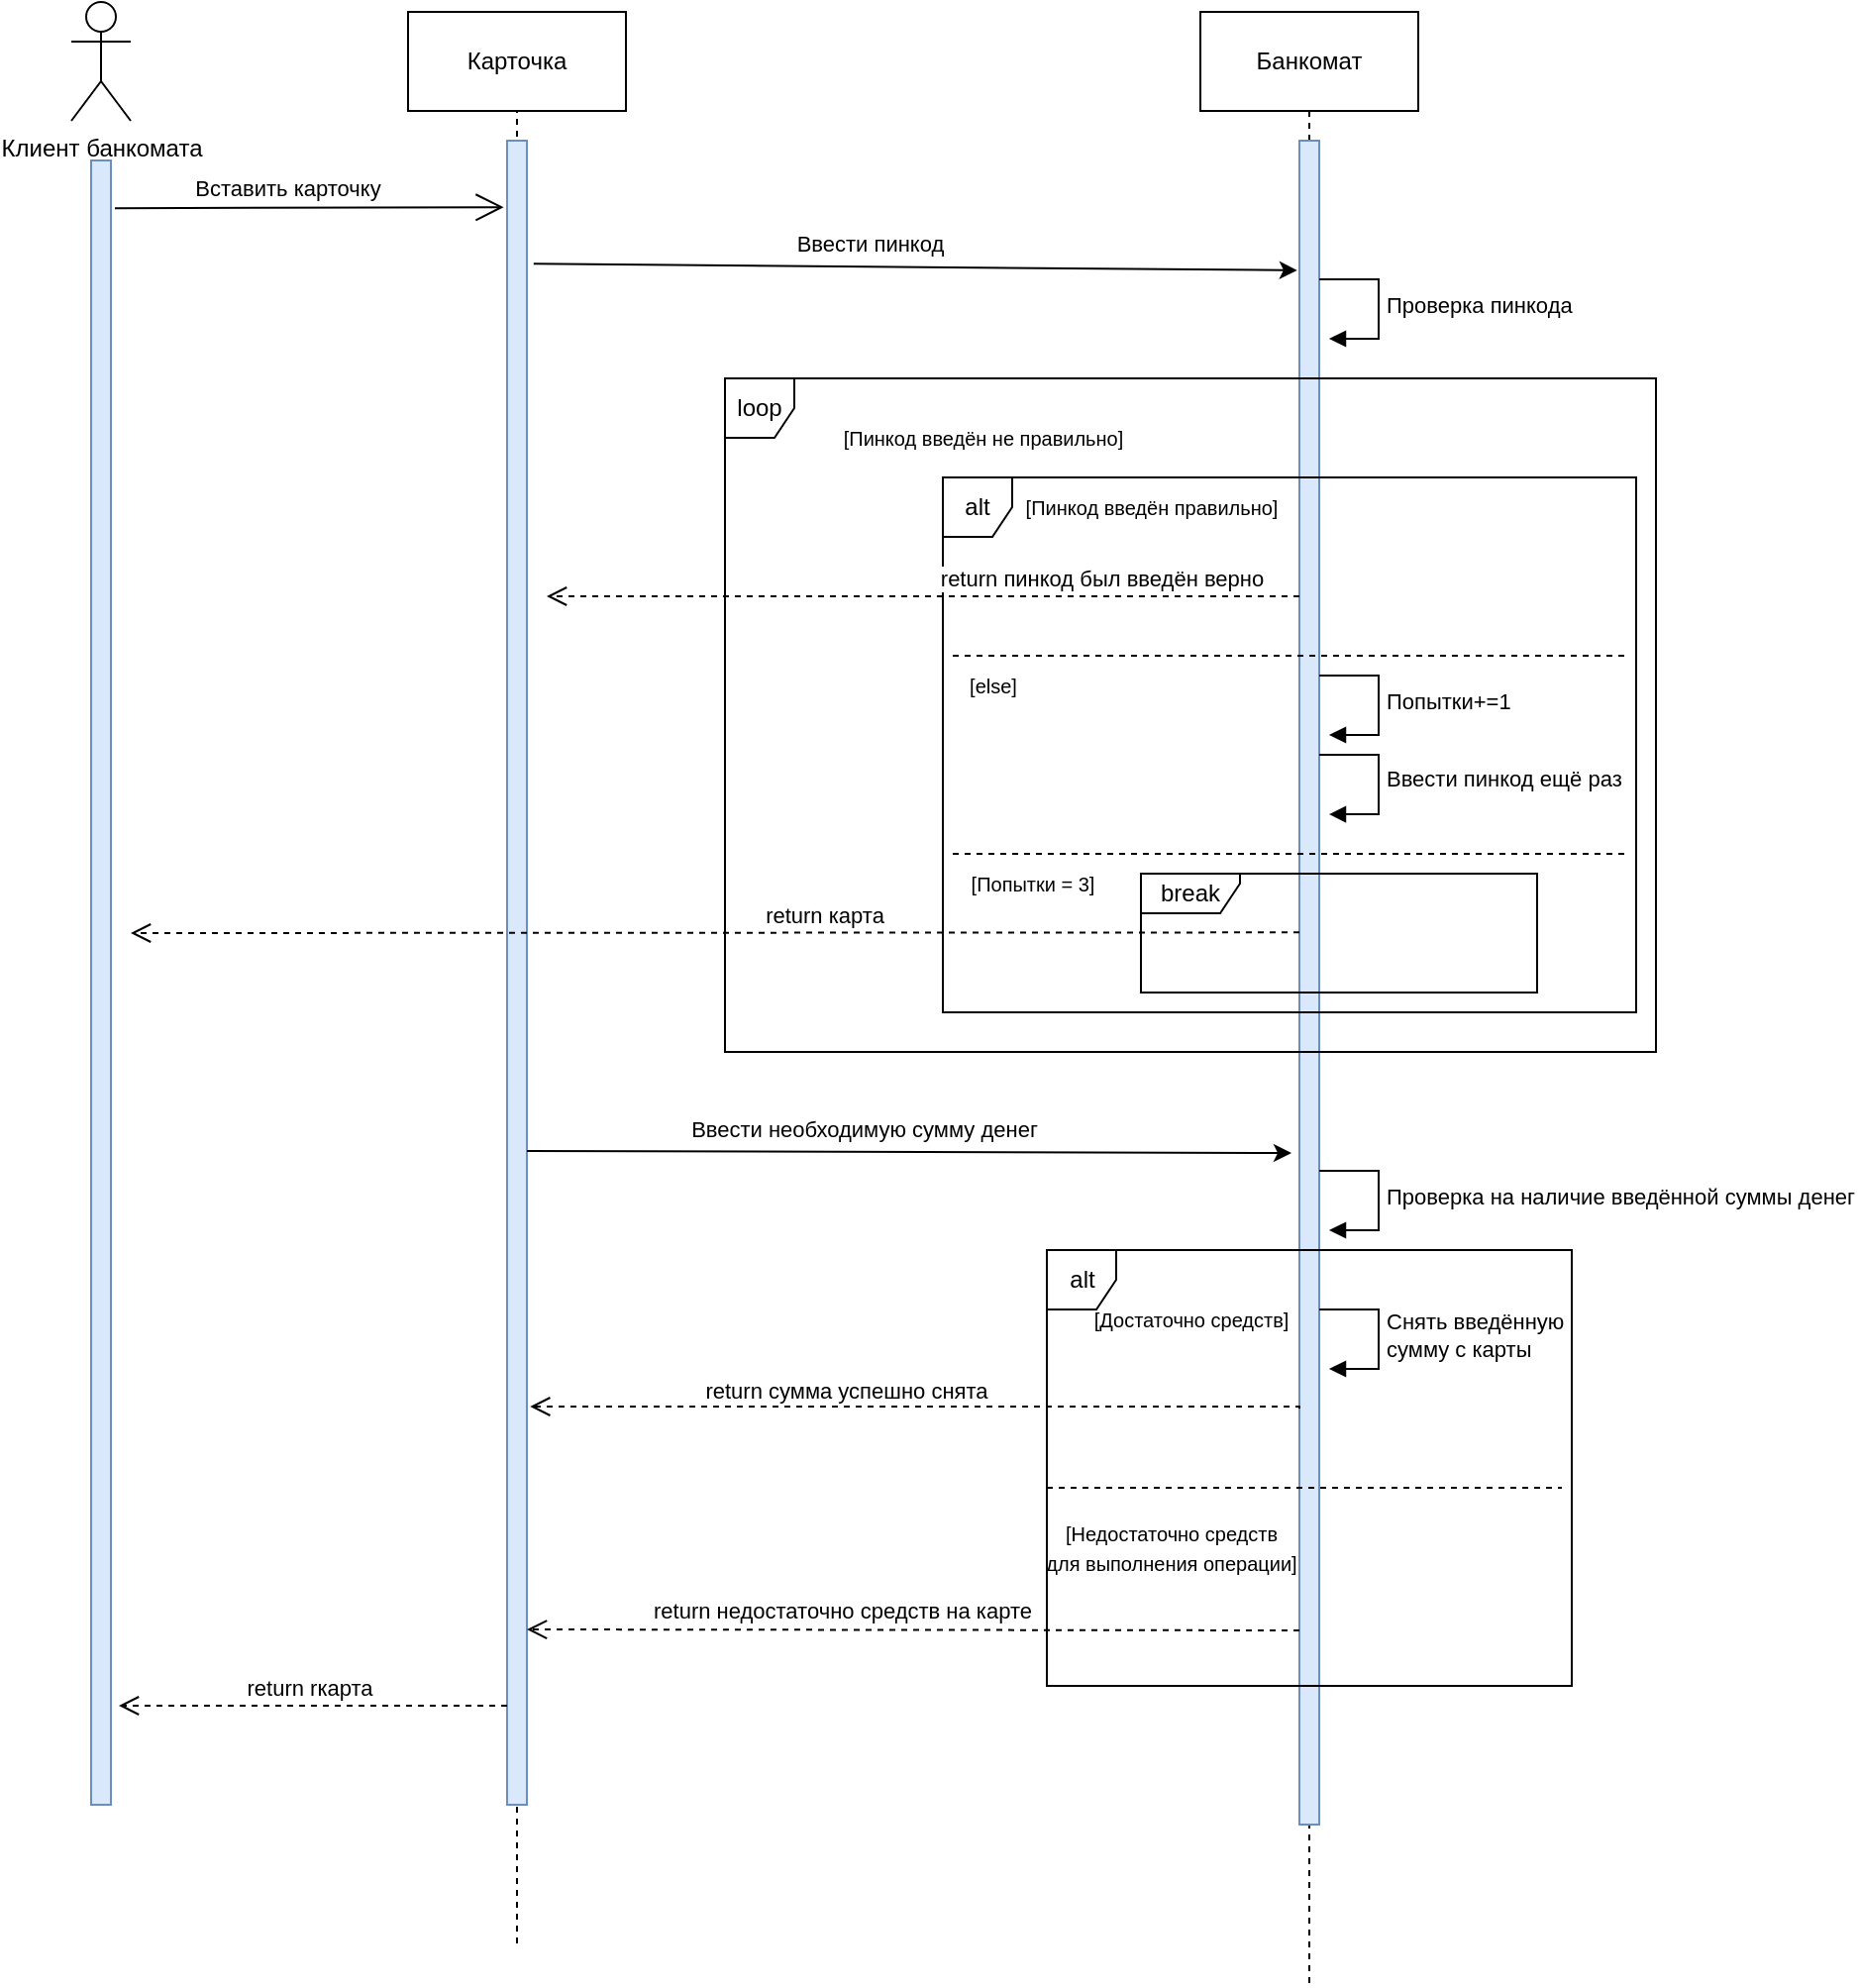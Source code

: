 <mxfile version="21.1.4" type="github">
  <diagram name="Страница 1" id="px-x9AvZWVq6tvr_l3GK">
    <mxGraphModel dx="2049" dy="1091" grid="1" gridSize="10" guides="1" tooltips="1" connect="1" arrows="1" fold="1" page="1" pageScale="1" pageWidth="827" pageHeight="1169" math="0" shadow="0">
      <root>
        <mxCell id="0" />
        <mxCell id="1" parent="0" />
        <mxCell id="yFKLc6s3ddHaABbsMkwG-50" value="" style="endArrow=none;dashed=1;html=1;rounded=0;entryX=0.5;entryY=1;entryDx=0;entryDy=0;" edge="1" parent="1" target="yFKLc6s3ddHaABbsMkwG-4">
          <mxGeometry width="50" height="50" relative="1" as="geometry">
            <mxPoint x="735" y="1100" as="sourcePoint" />
            <mxPoint x="800" y="180" as="targetPoint" />
          </mxGeometry>
        </mxCell>
        <mxCell id="yFKLc6s3ddHaABbsMkwG-9" value="" style="endArrow=none;dashed=1;html=1;rounded=0;entryX=0.5;entryY=1;entryDx=0;entryDy=0;" edge="1" parent="1" target="yFKLc6s3ddHaABbsMkwG-3">
          <mxGeometry width="50" height="50" relative="1" as="geometry">
            <mxPoint x="335" y="1080" as="sourcePoint" />
            <mxPoint x="334.93" y="157.5" as="targetPoint" />
          </mxGeometry>
        </mxCell>
        <mxCell id="yFKLc6s3ddHaABbsMkwG-1" value="Клиент банкомата&lt;br&gt;" style="shape=umlActor;verticalLabelPosition=bottom;verticalAlign=top;html=1;outlineConnect=0;" vertex="1" parent="1">
          <mxGeometry x="110" y="100" width="30" height="60" as="geometry" />
        </mxCell>
        <mxCell id="yFKLc6s3ddHaABbsMkwG-2" value="" style="rounded=0;whiteSpace=wrap;html=1;fillColor=#dae8fc;strokeColor=#6c8ebf;" vertex="1" parent="1">
          <mxGeometry x="120" y="180" width="10" height="830" as="geometry" />
        </mxCell>
        <mxCell id="yFKLc6s3ddHaABbsMkwG-3" value="Карточка" style="html=1;whiteSpace=wrap;" vertex="1" parent="1">
          <mxGeometry x="280" y="105" width="110" height="50" as="geometry" />
        </mxCell>
        <mxCell id="yFKLc6s3ddHaABbsMkwG-4" value="Банкомат" style="html=1;whiteSpace=wrap;" vertex="1" parent="1">
          <mxGeometry x="680" y="105" width="110" height="50" as="geometry" />
        </mxCell>
        <mxCell id="yFKLc6s3ddHaABbsMkwG-6" value="" style="rounded=0;whiteSpace=wrap;html=1;fillColor=#dae8fc;strokeColor=#6c8ebf;" vertex="1" parent="1">
          <mxGeometry x="730" y="170" width="10" height="850" as="geometry" />
        </mxCell>
        <mxCell id="yFKLc6s3ddHaABbsMkwG-13" value="" style="endArrow=open;endFill=1;endSize=12;html=1;rounded=0;exitX=1.2;exitY=0.029;exitDx=0;exitDy=0;exitPerimeter=0;entryX=-0.171;entryY=0.04;entryDx=0;entryDy=0;entryPerimeter=0;" edge="1" parent="1" source="yFKLc6s3ddHaABbsMkwG-2" target="yFKLc6s3ddHaABbsMkwG-51">
          <mxGeometry width="160" relative="1" as="geometry">
            <mxPoint x="140" y="200" as="sourcePoint" />
            <mxPoint x="330" y="200" as="targetPoint" />
          </mxGeometry>
        </mxCell>
        <mxCell id="yFKLc6s3ddHaABbsMkwG-17" value="Вставить карточку" style="edgeLabel;html=1;align=center;verticalAlign=middle;resizable=0;points=[];" vertex="1" connectable="0" parent="yFKLc6s3ddHaABbsMkwG-13">
          <mxGeometry x="-0.285" y="1" relative="1" as="geometry">
            <mxPoint x="17" y="-9" as="offset" />
          </mxGeometry>
        </mxCell>
        <mxCell id="yFKLc6s3ddHaABbsMkwG-19" value="Проверка пинкода" style="html=1;align=left;spacingLeft=2;endArrow=block;rounded=0;edgeStyle=orthogonalEdgeStyle;curved=0;rounded=0;" edge="1" parent="1">
          <mxGeometry relative="1" as="geometry">
            <mxPoint x="740" y="240" as="sourcePoint" />
            <Array as="points">
              <mxPoint x="770" y="270" />
            </Array>
            <mxPoint x="745" y="270" as="targetPoint" />
          </mxGeometry>
        </mxCell>
        <mxCell id="yFKLc6s3ddHaABbsMkwG-20" value="alt" style="shape=umlFrame;whiteSpace=wrap;html=1;pointerEvents=0;width=35;height=30;" vertex="1" parent="1">
          <mxGeometry x="550" y="340" width="350" height="270" as="geometry" />
        </mxCell>
        <mxCell id="yFKLc6s3ddHaABbsMkwG-21" value="&lt;font style=&quot;font-size: 10px;&quot;&gt;[Пинкод введён правильно]&lt;/font&gt;" style="text;html=1;align=center;verticalAlign=middle;resizable=0;points=[];autosize=1;strokeColor=none;fillColor=none;" vertex="1" parent="1">
          <mxGeometry x="580" y="340" width="150" height="30" as="geometry" />
        </mxCell>
        <mxCell id="yFKLc6s3ddHaABbsMkwG-22" value="&lt;font style=&quot;font-size: 10px;&quot;&gt;[else]&lt;/font&gt;" style="text;html=1;align=center;verticalAlign=middle;resizable=0;points=[];autosize=1;strokeColor=none;fillColor=none;" vertex="1" parent="1">
          <mxGeometry x="550" y="430" width="50" height="30" as="geometry" />
        </mxCell>
        <mxCell id="yFKLc6s3ddHaABbsMkwG-42" value="loop" style="shape=umlFrame;whiteSpace=wrap;html=1;pointerEvents=0;width=35;height=30;" vertex="1" parent="1">
          <mxGeometry x="440" y="290" width="470" height="340" as="geometry" />
        </mxCell>
        <mxCell id="yFKLc6s3ddHaABbsMkwG-45" value="&lt;font style=&quot;font-size: 10px;&quot;&gt;[Пинкод введён не правильно]&lt;/font&gt;" style="text;html=1;align=center;verticalAlign=middle;resizable=0;points=[];autosize=1;strokeColor=none;fillColor=none;" vertex="1" parent="1">
          <mxGeometry x="490" y="305" width="160" height="30" as="geometry" />
        </mxCell>
        <mxCell id="yFKLc6s3ddHaABbsMkwG-46" value="Ввести пинкод ещё раз" style="html=1;align=left;spacingLeft=2;endArrow=block;rounded=0;edgeStyle=orthogonalEdgeStyle;curved=0;rounded=0;" edge="1" parent="1">
          <mxGeometry relative="1" as="geometry">
            <mxPoint x="740" y="480.03" as="sourcePoint" />
            <Array as="points">
              <mxPoint x="770" y="510.03" />
            </Array>
            <mxPoint x="745" y="510.03" as="targetPoint" />
            <mxPoint as="offset" />
          </mxGeometry>
        </mxCell>
        <mxCell id="yFKLc6s3ddHaABbsMkwG-47" value="Попытки+=1" style="html=1;align=left;spacingLeft=2;endArrow=block;rounded=0;edgeStyle=orthogonalEdgeStyle;curved=0;rounded=0;" edge="1" parent="1">
          <mxGeometry relative="1" as="geometry">
            <mxPoint x="740" y="440.0" as="sourcePoint" />
            <Array as="points">
              <mxPoint x="770" y="470.0" />
            </Array>
            <mxPoint x="745" y="470.0" as="targetPoint" />
          </mxGeometry>
        </mxCell>
        <mxCell id="yFKLc6s3ddHaABbsMkwG-51" value="" style="rounded=0;whiteSpace=wrap;html=1;fillColor=#dae8fc;strokeColor=#6c8ebf;" vertex="1" parent="1">
          <mxGeometry x="330" y="170" width="10" height="840" as="geometry" />
        </mxCell>
        <mxCell id="yFKLc6s3ddHaABbsMkwG-55" value="" style="endArrow=classic;html=1;rounded=0;entryX=-0.107;entryY=0.077;entryDx=0;entryDy=0;entryPerimeter=0;exitX=1.341;exitY=0.074;exitDx=0;exitDy=0;exitPerimeter=0;" edge="1" parent="1" source="yFKLc6s3ddHaABbsMkwG-51" target="yFKLc6s3ddHaABbsMkwG-6">
          <mxGeometry width="50" height="50" relative="1" as="geometry">
            <mxPoint x="520" y="120" as="sourcePoint" />
            <mxPoint x="570" y="70" as="targetPoint" />
          </mxGeometry>
        </mxCell>
        <mxCell id="yFKLc6s3ddHaABbsMkwG-56" value="Ввести пинкод" style="edgeLabel;html=1;align=center;verticalAlign=middle;resizable=0;points=[];" vertex="1" connectable="0" parent="yFKLc6s3ddHaABbsMkwG-55">
          <mxGeometry x="-0.123" relative="1" as="geometry">
            <mxPoint y="-12" as="offset" />
          </mxGeometry>
        </mxCell>
        <mxCell id="yFKLc6s3ddHaABbsMkwG-57" value="return пинкод был введён верно" style="html=1;verticalAlign=bottom;endArrow=open;dashed=1;endSize=8;edgeStyle=elbowEdgeStyle;elbow=vertical;curved=0;rounded=0;" edge="1" parent="1">
          <mxGeometry x="-0.473" relative="1" as="geometry">
            <mxPoint x="730" y="400" as="sourcePoint" />
            <mxPoint x="350" y="400" as="targetPoint" />
            <mxPoint as="offset" />
          </mxGeometry>
        </mxCell>
        <mxCell id="yFKLc6s3ddHaABbsMkwG-60" value="" style="endArrow=none;dashed=1;html=1;rounded=0;" edge="1" parent="1">
          <mxGeometry width="50" height="50" relative="1" as="geometry">
            <mxPoint x="555" y="430" as="sourcePoint" />
            <mxPoint x="895" y="430" as="targetPoint" />
          </mxGeometry>
        </mxCell>
        <mxCell id="yFKLc6s3ddHaABbsMkwG-61" value="" style="endArrow=none;dashed=1;html=1;rounded=0;" edge="1" parent="1">
          <mxGeometry width="50" height="50" relative="1" as="geometry">
            <mxPoint x="555" y="530" as="sourcePoint" />
            <mxPoint x="895" y="530" as="targetPoint" />
          </mxGeometry>
        </mxCell>
        <mxCell id="yFKLc6s3ddHaABbsMkwG-62" value="&lt;span style=&quot;font-size: 10px;&quot;&gt;[Попытки = 3]&lt;/span&gt;" style="text;html=1;align=center;verticalAlign=middle;resizable=0;points=[];autosize=1;strokeColor=none;fillColor=none;" vertex="1" parent="1">
          <mxGeometry x="550" y="530" width="90" height="30" as="geometry" />
        </mxCell>
        <mxCell id="yFKLc6s3ddHaABbsMkwG-63" value="break" style="shape=umlFrame;whiteSpace=wrap;html=1;pointerEvents=0;width=50;height=20;" vertex="1" parent="1">
          <mxGeometry x="650" y="540" width="200" height="60" as="geometry" />
        </mxCell>
        <mxCell id="yFKLc6s3ddHaABbsMkwG-64" value="return карта" style="html=1;verticalAlign=bottom;endArrow=open;dashed=1;endSize=8;edgeStyle=elbowEdgeStyle;elbow=vertical;curved=0;rounded=0;" edge="1" parent="1">
          <mxGeometry x="-0.187" relative="1" as="geometry">
            <mxPoint x="730" y="569.66" as="sourcePoint" />
            <mxPoint x="140" y="570" as="targetPoint" />
            <mxPoint as="offset" />
          </mxGeometry>
        </mxCell>
        <mxCell id="yFKLc6s3ddHaABbsMkwG-65" value="" style="endArrow=classic;html=1;rounded=0;entryX=-0.107;entryY=0.077;entryDx=0;entryDy=0;entryPerimeter=0;exitX=1.341;exitY=0.074;exitDx=0;exitDy=0;exitPerimeter=0;" edge="1" parent="1">
          <mxGeometry width="50" height="50" relative="1" as="geometry">
            <mxPoint x="340" y="680" as="sourcePoint" />
            <mxPoint x="726" y="681" as="targetPoint" />
          </mxGeometry>
        </mxCell>
        <mxCell id="yFKLc6s3ddHaABbsMkwG-66" value="Ввести необходимую сумму денег" style="edgeLabel;html=1;align=center;verticalAlign=middle;resizable=0;points=[];" vertex="1" connectable="0" parent="yFKLc6s3ddHaABbsMkwG-65">
          <mxGeometry x="-0.123" relative="1" as="geometry">
            <mxPoint y="-12" as="offset" />
          </mxGeometry>
        </mxCell>
        <mxCell id="yFKLc6s3ddHaABbsMkwG-67" value="alt" style="shape=umlFrame;whiteSpace=wrap;html=1;pointerEvents=0;width=35;height=30;" vertex="1" parent="1">
          <mxGeometry x="602.5" y="730" width="265" height="220" as="geometry" />
        </mxCell>
        <mxCell id="yFKLc6s3ddHaABbsMkwG-68" value="" style="endArrow=none;dashed=1;html=1;rounded=0;" edge="1" parent="1">
          <mxGeometry width="50" height="50" relative="1" as="geometry">
            <mxPoint x="602.5" y="850" as="sourcePoint" />
            <mxPoint x="862.5" y="850" as="targetPoint" />
          </mxGeometry>
        </mxCell>
        <mxCell id="yFKLc6s3ddHaABbsMkwG-69" value="&lt;span style=&quot;font-size: 10px;&quot;&gt;[Достаточно средств]&lt;/span&gt;" style="text;html=1;align=center;verticalAlign=middle;resizable=0;points=[];autosize=1;strokeColor=none;fillColor=none;" vertex="1" parent="1">
          <mxGeometry x="615" y="750" width="120" height="30" as="geometry" />
        </mxCell>
        <mxCell id="yFKLc6s3ddHaABbsMkwG-70" value="&lt;span style=&quot;font-size: 10px;&quot;&gt;[Недостаточно средств&lt;br&gt;для выполнения операции]&lt;/span&gt;" style="text;html=1;align=center;verticalAlign=middle;resizable=0;points=[];autosize=1;strokeColor=none;fillColor=none;" vertex="1" parent="1">
          <mxGeometry x="590" y="860" width="150" height="40" as="geometry" />
        </mxCell>
        <mxCell id="yFKLc6s3ddHaABbsMkwG-71" value="Снять введённую&lt;br&gt;сумму с карты" style="html=1;align=left;spacingLeft=2;endArrow=block;rounded=0;edgeStyle=orthogonalEdgeStyle;curved=0;rounded=0;" edge="1" parent="1">
          <mxGeometry relative="1" as="geometry">
            <mxPoint x="740" y="760" as="sourcePoint" />
            <Array as="points">
              <mxPoint x="770" y="790" />
            </Array>
            <mxPoint x="745" y="790" as="targetPoint" />
          </mxGeometry>
        </mxCell>
        <mxCell id="yFKLc6s3ddHaABbsMkwG-72" value="return сумма успешно снята" style="html=1;verticalAlign=bottom;endArrow=open;dashed=1;endSize=8;edgeStyle=elbowEdgeStyle;elbow=vertical;curved=0;rounded=0;entryX=1.162;entryY=0.76;entryDx=0;entryDy=0;entryPerimeter=0;" edge="1" parent="1" target="yFKLc6s3ddHaABbsMkwG-51">
          <mxGeometry x="0.183" y="1" relative="1" as="geometry">
            <mxPoint x="730" y="810" as="sourcePoint" />
            <mxPoint x="350" y="810" as="targetPoint" />
            <mxPoint as="offset" />
          </mxGeometry>
        </mxCell>
        <mxCell id="yFKLc6s3ddHaABbsMkwG-73" value="Проверка на наличие введённой суммы денег" style="html=1;align=left;spacingLeft=2;endArrow=block;rounded=0;edgeStyle=orthogonalEdgeStyle;curved=0;rounded=0;" edge="1" parent="1">
          <mxGeometry relative="1" as="geometry">
            <mxPoint x="740" y="690" as="sourcePoint" />
            <Array as="points">
              <mxPoint x="770" y="720" />
            </Array>
            <mxPoint x="745" y="720" as="targetPoint" />
          </mxGeometry>
        </mxCell>
        <mxCell id="yFKLc6s3ddHaABbsMkwG-74" value="return недостаточно средств на карте" style="html=1;verticalAlign=bottom;endArrow=open;dashed=1;endSize=8;edgeStyle=elbowEdgeStyle;elbow=vertical;curved=0;rounded=0;entryX=1;entryY=0.894;entryDx=0;entryDy=0;entryPerimeter=0;" edge="1" parent="1" target="yFKLc6s3ddHaABbsMkwG-51">
          <mxGeometry x="0.185" y="-1" relative="1" as="geometry">
            <mxPoint x="730" y="922" as="sourcePoint" />
            <mxPoint x="350" y="920" as="targetPoint" />
            <mxPoint as="offset" />
          </mxGeometry>
        </mxCell>
        <mxCell id="yFKLc6s3ddHaABbsMkwG-76" value="return rкарта" style="html=1;verticalAlign=bottom;endArrow=open;dashed=1;endSize=8;edgeStyle=elbowEdgeStyle;elbow=vertical;curved=0;rounded=0;entryX=1.4;entryY=0.94;entryDx=0;entryDy=0;entryPerimeter=0;" edge="1" parent="1" target="yFKLc6s3ddHaABbsMkwG-2">
          <mxGeometry x="0.021" relative="1" as="geometry">
            <mxPoint x="330" y="960" as="sourcePoint" />
            <mxPoint x="250" y="960" as="targetPoint" />
            <mxPoint as="offset" />
          </mxGeometry>
        </mxCell>
      </root>
    </mxGraphModel>
  </diagram>
</mxfile>
